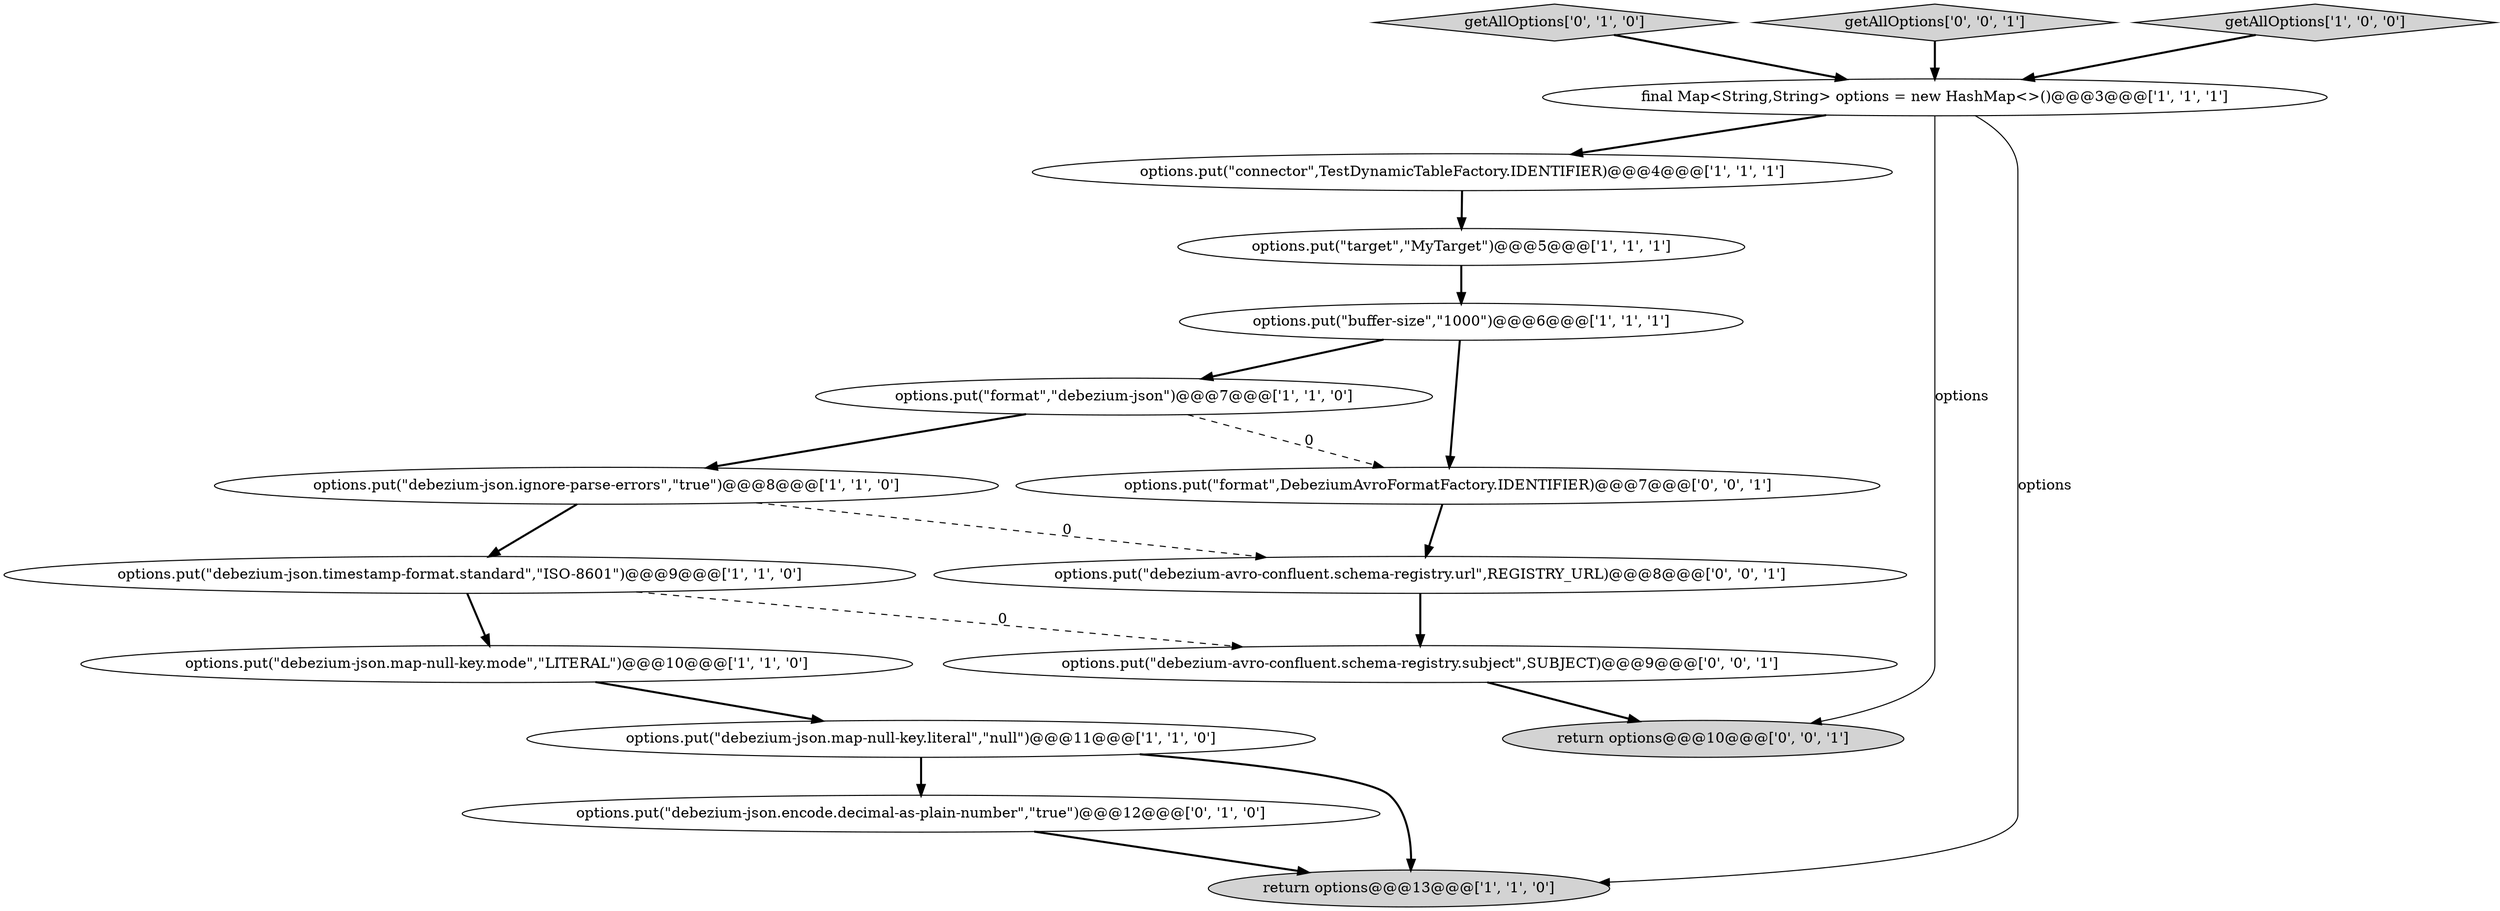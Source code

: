 digraph {
0 [style = filled, label = "options.put(\"buffer-size\",\"1000\")@@@6@@@['1', '1', '1']", fillcolor = white, shape = ellipse image = "AAA0AAABBB1BBB"];
16 [style = filled, label = "options.put(\"debezium-avro-confluent.schema-registry.subject\",SUBJECT)@@@9@@@['0', '0', '1']", fillcolor = white, shape = ellipse image = "AAA0AAABBB3BBB"];
2 [style = filled, label = "options.put(\"connector\",TestDynamicTableFactory.IDENTIFIER)@@@4@@@['1', '1', '1']", fillcolor = white, shape = ellipse image = "AAA0AAABBB1BBB"];
10 [style = filled, label = "options.put(\"debezium-json.map-null-key.literal\",\"null\")@@@11@@@['1', '1', '0']", fillcolor = white, shape = ellipse image = "AAA0AAABBB1BBB"];
11 [style = filled, label = "options.put(\"debezium-json.encode.decimal-as-plain-number\",\"true\")@@@12@@@['0', '1', '0']", fillcolor = white, shape = ellipse image = "AAA1AAABBB2BBB"];
7 [style = filled, label = "options.put(\"debezium-json.ignore-parse-errors\",\"true\")@@@8@@@['1', '1', '0']", fillcolor = white, shape = ellipse image = "AAA0AAABBB1BBB"];
15 [style = filled, label = "options.put(\"debezium-avro-confluent.schema-registry.url\",REGISTRY_URL)@@@8@@@['0', '0', '1']", fillcolor = white, shape = ellipse image = "AAA0AAABBB3BBB"];
12 [style = filled, label = "getAllOptions['0', '1', '0']", fillcolor = lightgray, shape = diamond image = "AAA0AAABBB2BBB"];
6 [style = filled, label = "options.put(\"format\",\"debezium-json\")@@@7@@@['1', '1', '0']", fillcolor = white, shape = ellipse image = "AAA0AAABBB1BBB"];
8 [style = filled, label = "final Map<String,String> options = new HashMap<>()@@@3@@@['1', '1', '1']", fillcolor = white, shape = ellipse image = "AAA0AAABBB1BBB"];
3 [style = filled, label = "options.put(\"debezium-json.timestamp-format.standard\",\"ISO-8601\")@@@9@@@['1', '1', '0']", fillcolor = white, shape = ellipse image = "AAA0AAABBB1BBB"];
5 [style = filled, label = "return options@@@13@@@['1', '1', '0']", fillcolor = lightgray, shape = ellipse image = "AAA0AAABBB1BBB"];
17 [style = filled, label = "return options@@@10@@@['0', '0', '1']", fillcolor = lightgray, shape = ellipse image = "AAA0AAABBB3BBB"];
9 [style = filled, label = "options.put(\"debezium-json.map-null-key.mode\",\"LITERAL\")@@@10@@@['1', '1', '0']", fillcolor = white, shape = ellipse image = "AAA0AAABBB1BBB"];
13 [style = filled, label = "getAllOptions['0', '0', '1']", fillcolor = lightgray, shape = diamond image = "AAA0AAABBB3BBB"];
1 [style = filled, label = "getAllOptions['1', '0', '0']", fillcolor = lightgray, shape = diamond image = "AAA0AAABBB1BBB"];
14 [style = filled, label = "options.put(\"format\",DebeziumAvroFormatFactory.IDENTIFIER)@@@7@@@['0', '0', '1']", fillcolor = white, shape = ellipse image = "AAA0AAABBB3BBB"];
4 [style = filled, label = "options.put(\"target\",\"MyTarget\")@@@5@@@['1', '1', '1']", fillcolor = white, shape = ellipse image = "AAA0AAABBB1BBB"];
0->6 [style = bold, label=""];
2->4 [style = bold, label=""];
7->15 [style = dashed, label="0"];
3->16 [style = dashed, label="0"];
6->14 [style = dashed, label="0"];
1->8 [style = bold, label=""];
10->11 [style = bold, label=""];
7->3 [style = bold, label=""];
8->2 [style = bold, label=""];
3->9 [style = bold, label=""];
15->16 [style = bold, label=""];
8->17 [style = solid, label="options"];
11->5 [style = bold, label=""];
16->17 [style = bold, label=""];
13->8 [style = bold, label=""];
6->7 [style = bold, label=""];
0->14 [style = bold, label=""];
14->15 [style = bold, label=""];
12->8 [style = bold, label=""];
10->5 [style = bold, label=""];
4->0 [style = bold, label=""];
8->5 [style = solid, label="options"];
9->10 [style = bold, label=""];
}

